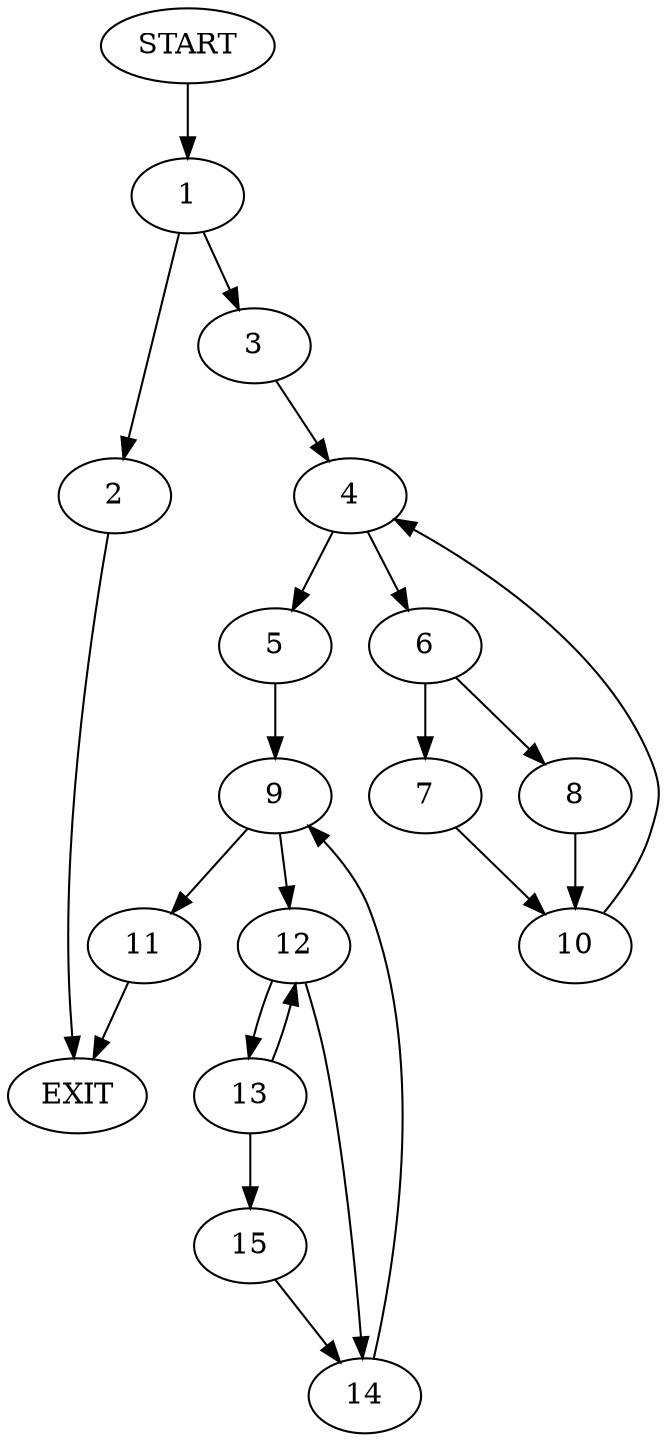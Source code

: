 digraph {
0 [label="START"]
16 [label="EXIT"]
0 -> 1
1 -> 2
1 -> 3
2 -> 16
3 -> 4
4 -> 5
4 -> 6
6 -> 7
6 -> 8
5 -> 9
7 -> 10
8 -> 10
10 -> 4
9 -> 11
9 -> 12
11 -> 16
12 -> 13
12 -> 14
14 -> 9
13 -> 15
13 -> 12
15 -> 14
}
